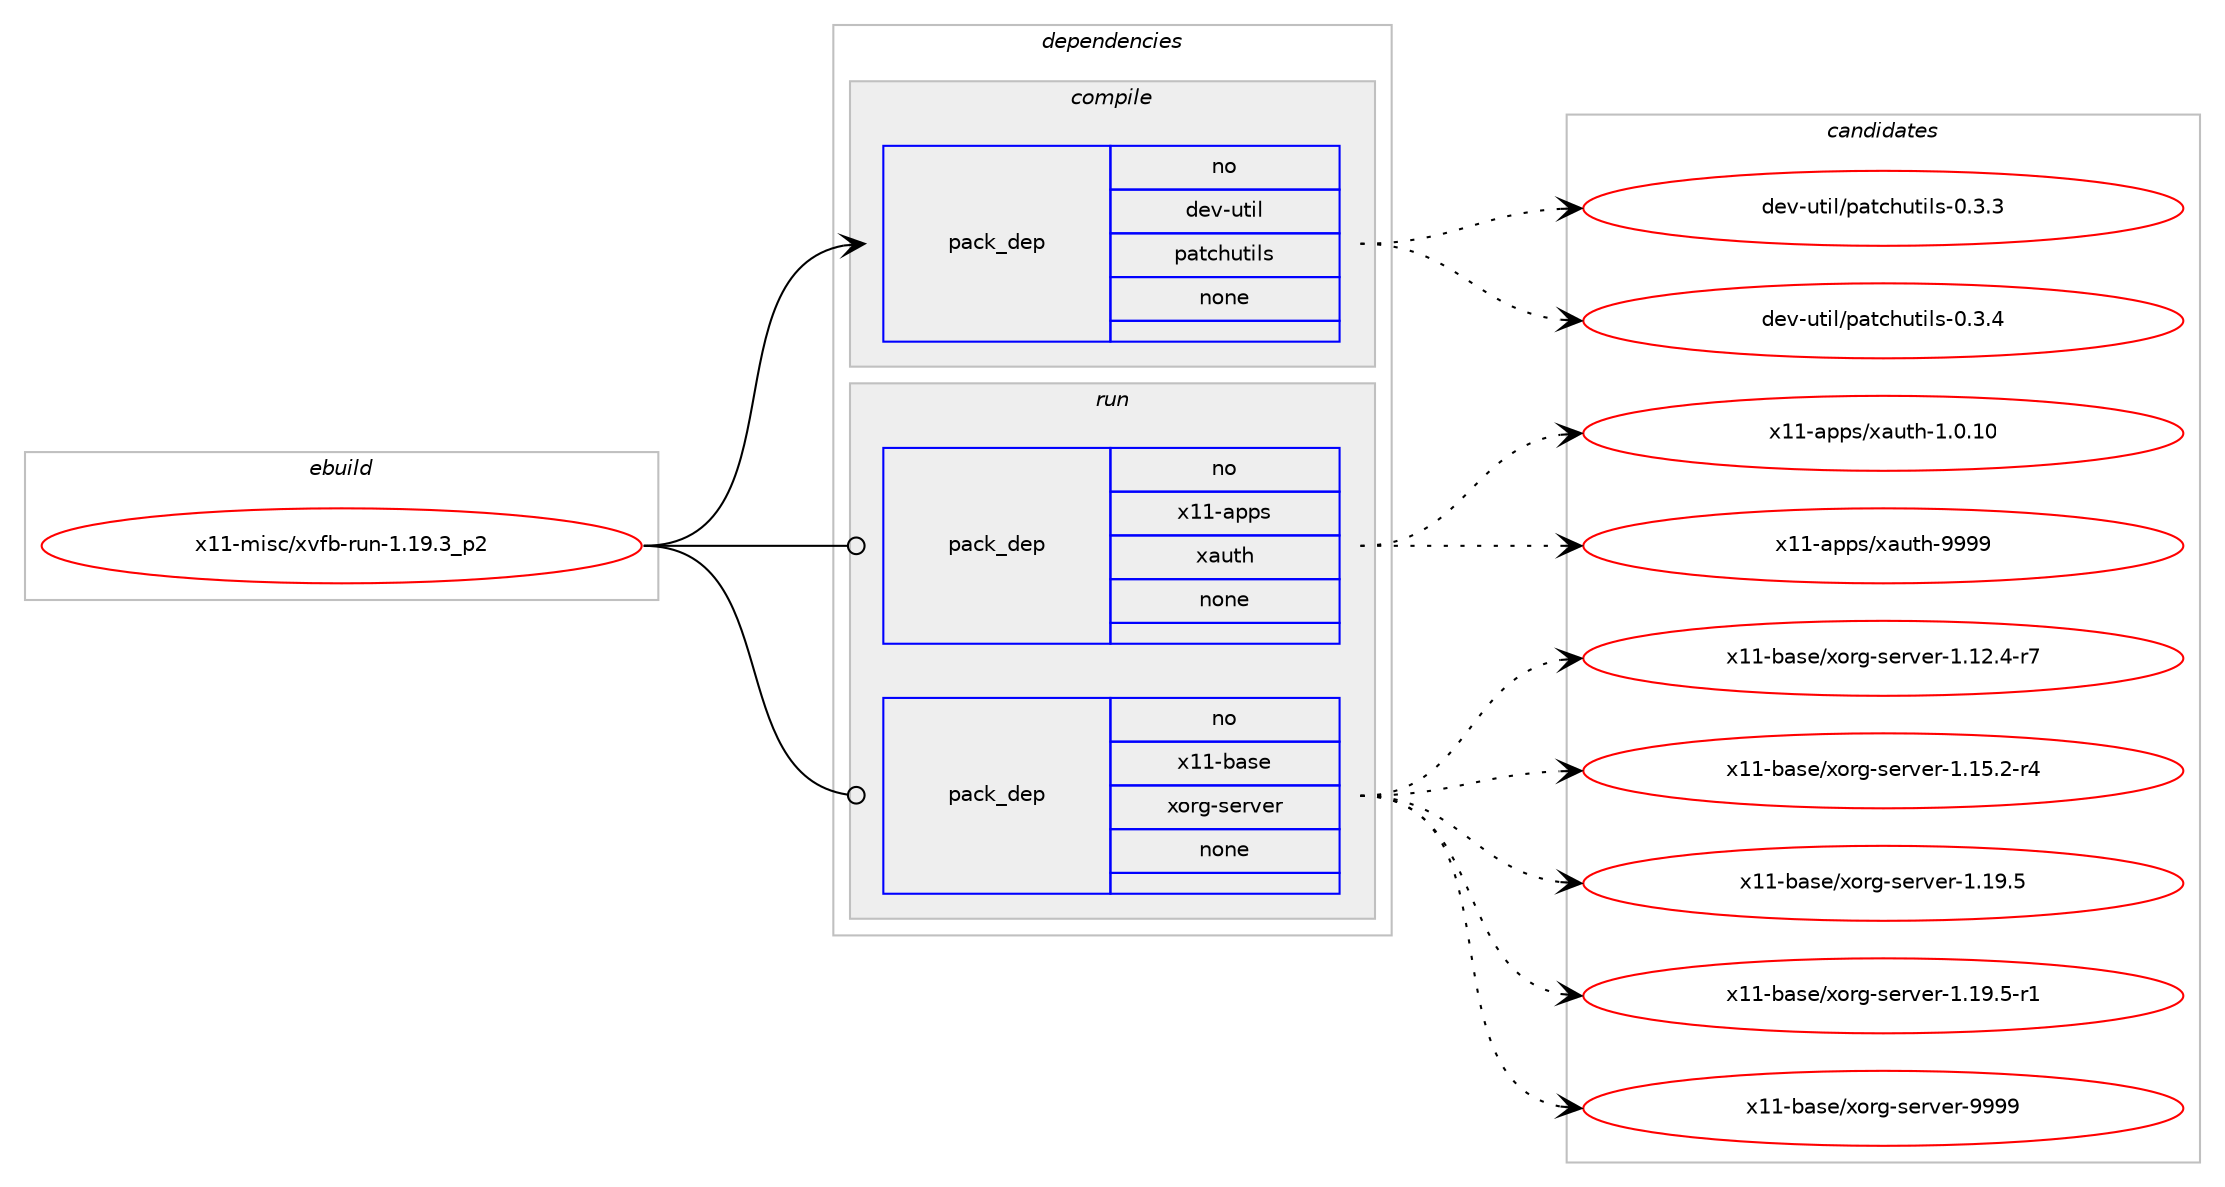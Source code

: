 digraph prolog {

# *************
# Graph options
# *************

newrank=true;
concentrate=true;
compound=true;
graph [rankdir=LR,fontname=Helvetica,fontsize=10,ranksep=1.5];#, ranksep=2.5, nodesep=0.2];
edge  [arrowhead=vee];
node  [fontname=Helvetica,fontsize=10];

# **********
# The ebuild
# **********

subgraph cluster_leftcol {
color=gray;
rank=same;
label=<<i>ebuild</i>>;
id [label="x11-misc/xvfb-run-1.19.3_p2", color=red, width=4, href="../x11-misc/xvfb-run-1.19.3_p2.svg"];
}

# ****************
# The dependencies
# ****************

subgraph cluster_midcol {
color=gray;
label=<<i>dependencies</i>>;
subgraph cluster_compile {
fillcolor="#eeeeee";
style=filled;
label=<<i>compile</i>>;
subgraph pack392593 {
dependency525989 [label=<<TABLE BORDER="0" CELLBORDER="1" CELLSPACING="0" CELLPADDING="4" WIDTH="220"><TR><TD ROWSPAN="6" CELLPADDING="30">pack_dep</TD></TR><TR><TD WIDTH="110">no</TD></TR><TR><TD>dev-util</TD></TR><TR><TD>patchutils</TD></TR><TR><TD>none</TD></TR><TR><TD></TD></TR></TABLE>>, shape=none, color=blue];
}
id:e -> dependency525989:w [weight=20,style="solid",arrowhead="vee"];
}
subgraph cluster_compileandrun {
fillcolor="#eeeeee";
style=filled;
label=<<i>compile and run</i>>;
}
subgraph cluster_run {
fillcolor="#eeeeee";
style=filled;
label=<<i>run</i>>;
subgraph pack392594 {
dependency525990 [label=<<TABLE BORDER="0" CELLBORDER="1" CELLSPACING="0" CELLPADDING="4" WIDTH="220"><TR><TD ROWSPAN="6" CELLPADDING="30">pack_dep</TD></TR><TR><TD WIDTH="110">no</TD></TR><TR><TD>x11-apps</TD></TR><TR><TD>xauth</TD></TR><TR><TD>none</TD></TR><TR><TD></TD></TR></TABLE>>, shape=none, color=blue];
}
id:e -> dependency525990:w [weight=20,style="solid",arrowhead="odot"];
subgraph pack392595 {
dependency525991 [label=<<TABLE BORDER="0" CELLBORDER="1" CELLSPACING="0" CELLPADDING="4" WIDTH="220"><TR><TD ROWSPAN="6" CELLPADDING="30">pack_dep</TD></TR><TR><TD WIDTH="110">no</TD></TR><TR><TD>x11-base</TD></TR><TR><TD>xorg-server</TD></TR><TR><TD>none</TD></TR><TR><TD></TD></TR></TABLE>>, shape=none, color=blue];
}
id:e -> dependency525991:w [weight=20,style="solid",arrowhead="odot"];
}
}

# **************
# The candidates
# **************

subgraph cluster_choices {
rank=same;
color=gray;
label=<<i>candidates</i>>;

subgraph choice392593 {
color=black;
nodesep=1;
choice10010111845117116105108471129711699104117116105108115454846514651 [label="dev-util/patchutils-0.3.3", color=red, width=4,href="../dev-util/patchutils-0.3.3.svg"];
choice10010111845117116105108471129711699104117116105108115454846514652 [label="dev-util/patchutils-0.3.4", color=red, width=4,href="../dev-util/patchutils-0.3.4.svg"];
dependency525989:e -> choice10010111845117116105108471129711699104117116105108115454846514651:w [style=dotted,weight="100"];
dependency525989:e -> choice10010111845117116105108471129711699104117116105108115454846514652:w [style=dotted,weight="100"];
}
subgraph choice392594 {
color=black;
nodesep=1;
choice12049494597112112115471209711711610445494648464948 [label="x11-apps/xauth-1.0.10", color=red, width=4,href="../x11-apps/xauth-1.0.10.svg"];
choice1204949459711211211547120971171161044557575757 [label="x11-apps/xauth-9999", color=red, width=4,href="../x11-apps/xauth-9999.svg"];
dependency525990:e -> choice12049494597112112115471209711711610445494648464948:w [style=dotted,weight="100"];
dependency525990:e -> choice1204949459711211211547120971171161044557575757:w [style=dotted,weight="100"];
}
subgraph choice392595 {
color=black;
nodesep=1;
choice12049494598971151014712011111410345115101114118101114454946495046524511455 [label="x11-base/xorg-server-1.12.4-r7", color=red, width=4,href="../x11-base/xorg-server-1.12.4-r7.svg"];
choice12049494598971151014712011111410345115101114118101114454946495346504511452 [label="x11-base/xorg-server-1.15.2-r4", color=red, width=4,href="../x11-base/xorg-server-1.15.2-r4.svg"];
choice1204949459897115101471201111141034511510111411810111445494649574653 [label="x11-base/xorg-server-1.19.5", color=red, width=4,href="../x11-base/xorg-server-1.19.5.svg"];
choice12049494598971151014712011111410345115101114118101114454946495746534511449 [label="x11-base/xorg-server-1.19.5-r1", color=red, width=4,href="../x11-base/xorg-server-1.19.5-r1.svg"];
choice120494945989711510147120111114103451151011141181011144557575757 [label="x11-base/xorg-server-9999", color=red, width=4,href="../x11-base/xorg-server-9999.svg"];
dependency525991:e -> choice12049494598971151014712011111410345115101114118101114454946495046524511455:w [style=dotted,weight="100"];
dependency525991:e -> choice12049494598971151014712011111410345115101114118101114454946495346504511452:w [style=dotted,weight="100"];
dependency525991:e -> choice1204949459897115101471201111141034511510111411810111445494649574653:w [style=dotted,weight="100"];
dependency525991:e -> choice12049494598971151014712011111410345115101114118101114454946495746534511449:w [style=dotted,weight="100"];
dependency525991:e -> choice120494945989711510147120111114103451151011141181011144557575757:w [style=dotted,weight="100"];
}
}

}
